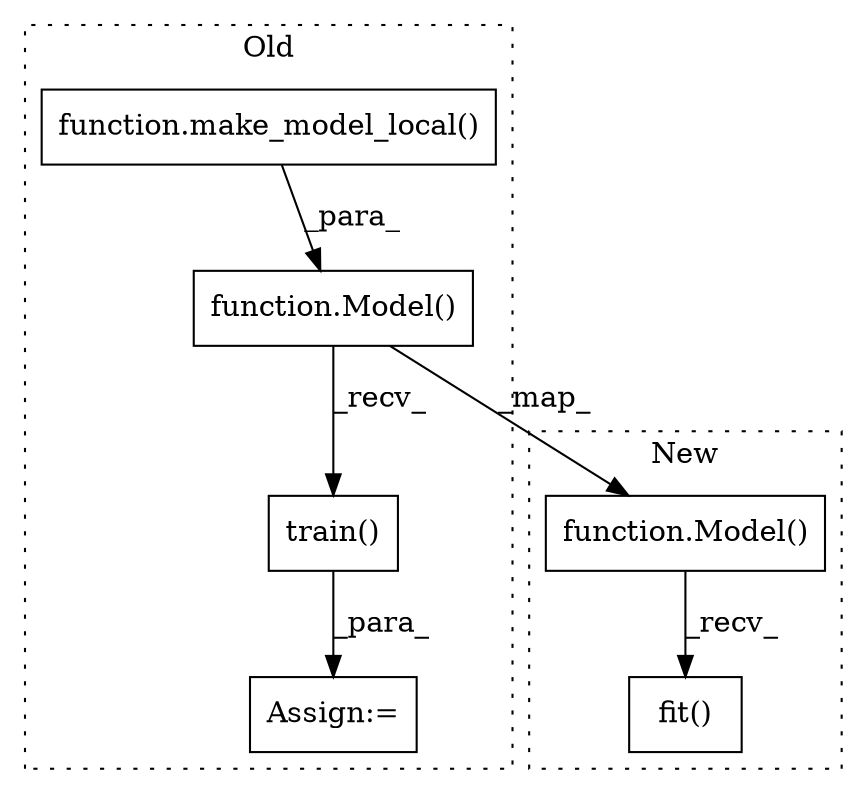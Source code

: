 digraph G {
subgraph cluster0 {
1 [label="function.make_model_local()" a="75" s="1345" l="31" shape="box"];
3 [label="function.Model()" a="75" s="1394,1432" l="6,59" shape="box"];
5 [label="train()" a="75" s="1659" l="13" shape="box"];
6 [label="Assign:=" a="68" s="1656" l="3" shape="box"];
label = "Old";
style="dotted";
}
subgraph cluster1 {
2 [label="fit()" a="75" s="1687" l="11" shape="box"];
4 [label="function.Model()" a="75" s="1344" l="175" shape="box"];
label = "New";
style="dotted";
}
1 -> 3 [label="_para_"];
3 -> 4 [label="_map_"];
3 -> 5 [label="_recv_"];
4 -> 2 [label="_recv_"];
5 -> 6 [label="_para_"];
}